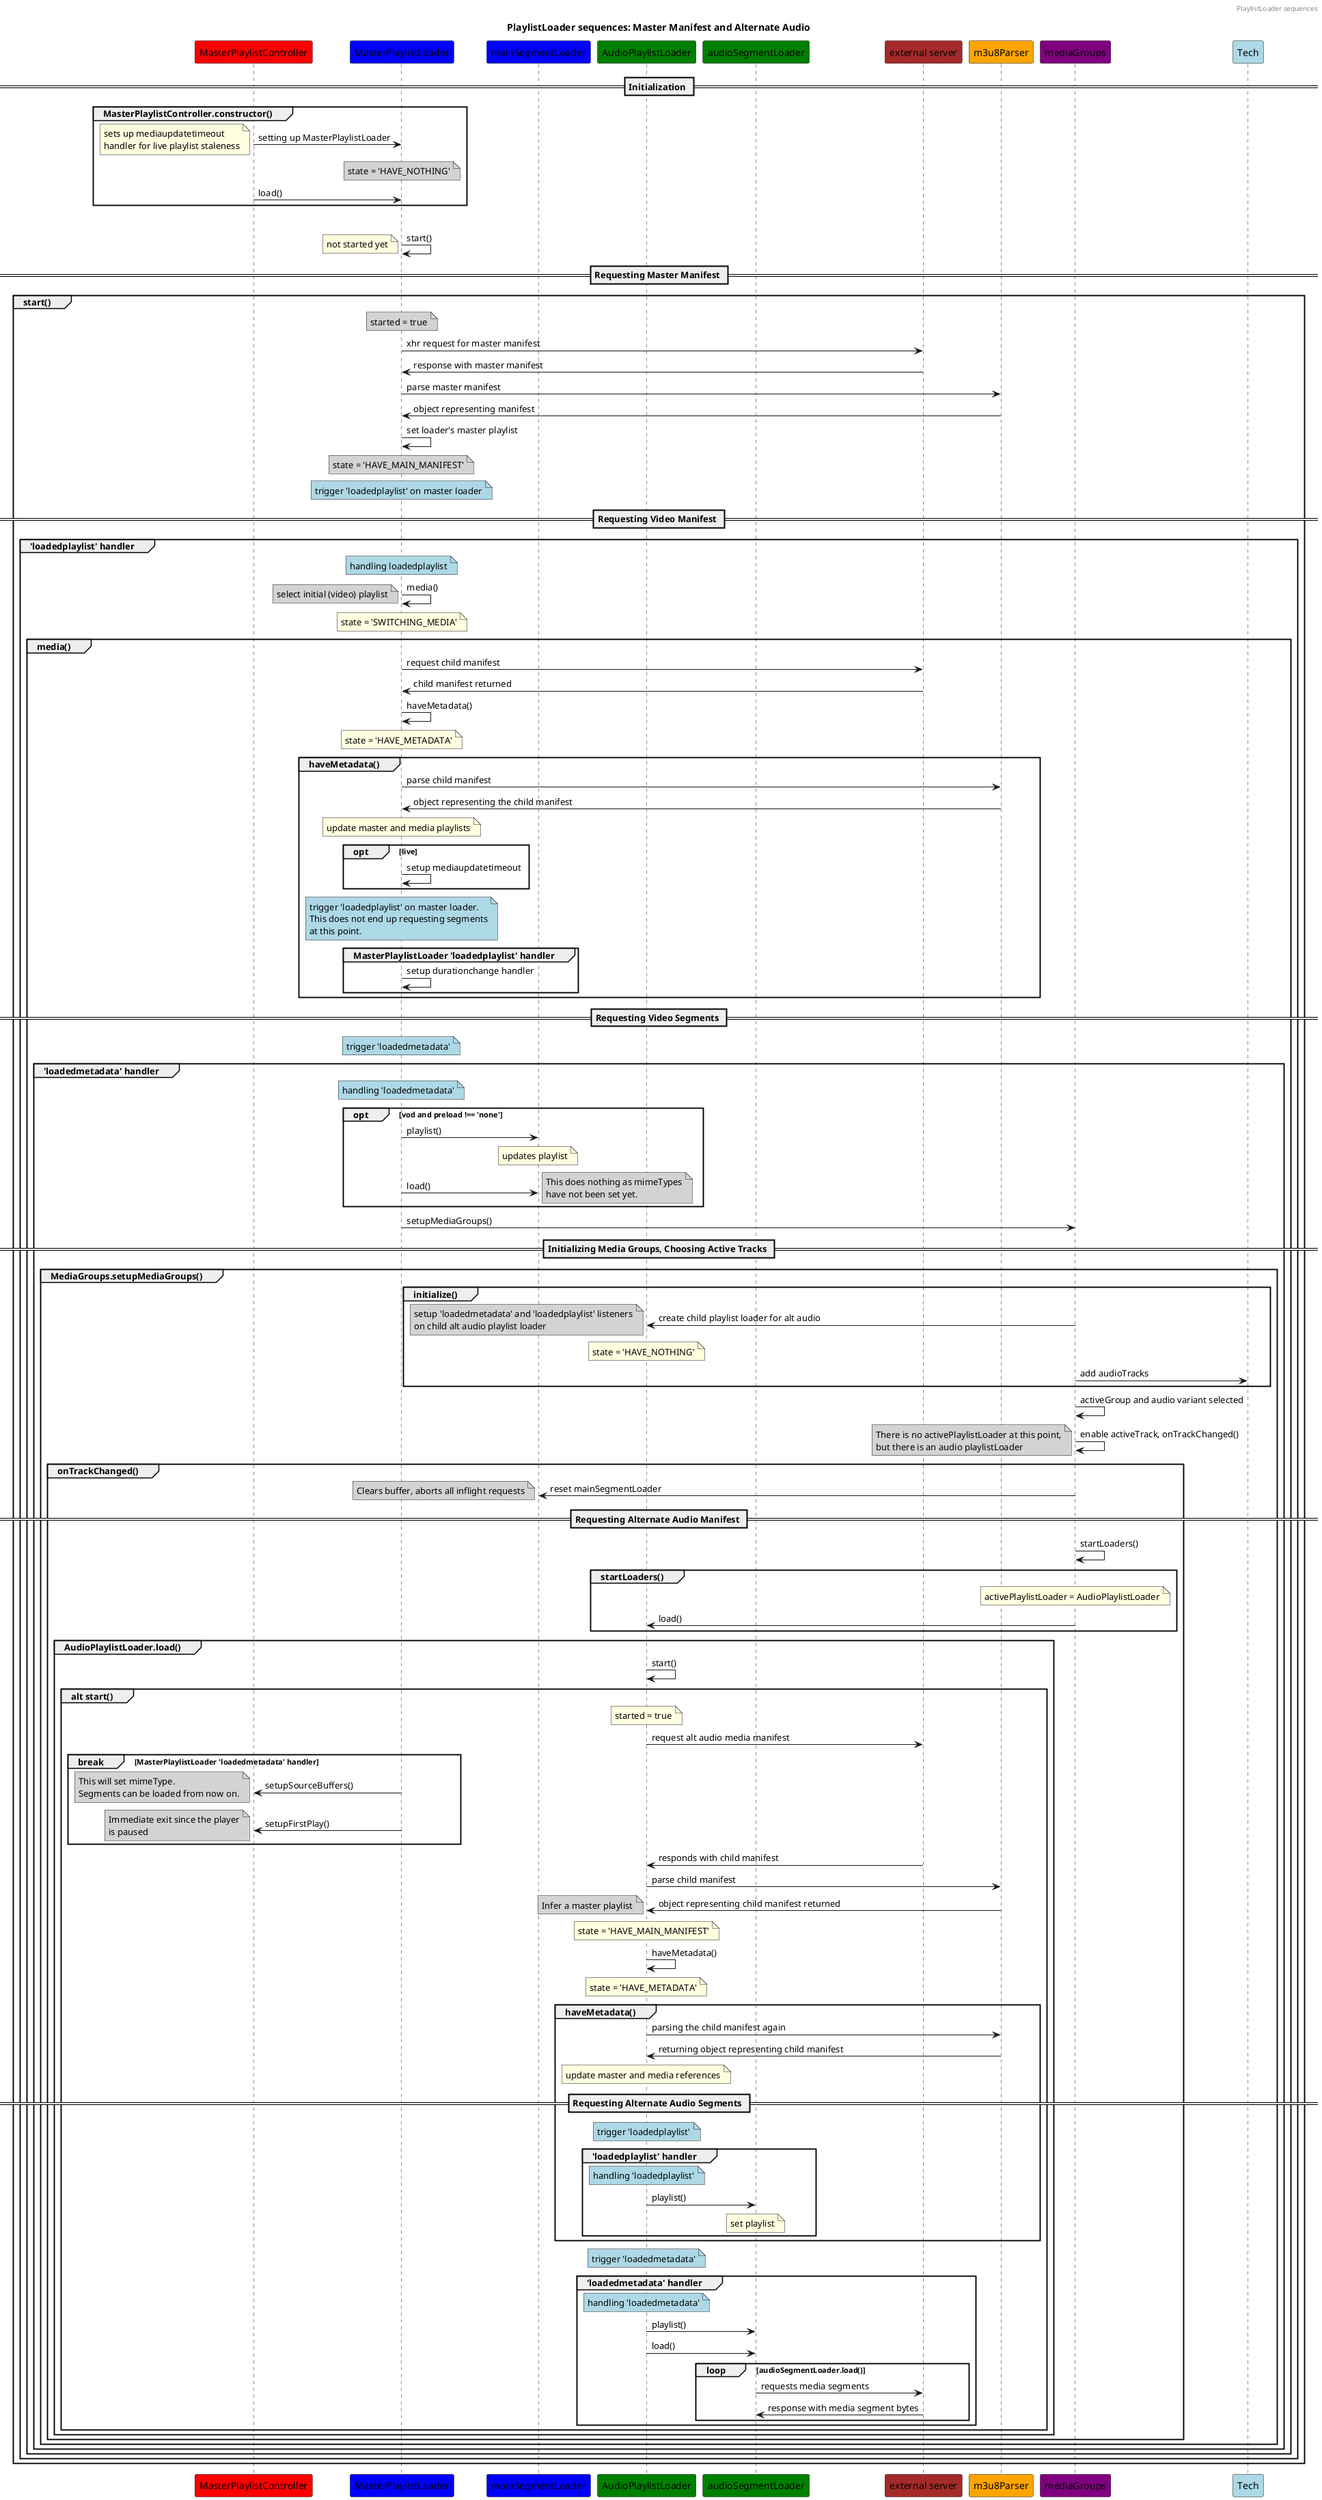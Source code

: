 @startuml

header PlaylistLoader sequences
title PlaylistLoader sequences: Master Manifest and Alternate Audio

Participant "MasterPlaylistController" as MPC #red
Participant "MasterPlaylistLoader" as MPL #blue
Participant "mainSegmentLoader" as SL #blue
Participant "AudioPlaylistLoader" as APL #green
Participant "audioSegmentLoader" as ASL #green
Participant "external server" as ext #brown
Participant "m3u8Parser" as parser #orange
Participant "mediaGroups" as MG #purple
Participant Tech #lightblue

== Initialization ==

group MasterPlaylistController.constructor()

  MPC -> MPL : setting up MasterPlaylistLoader
  note left #lightyellow
    sets up mediaupdatetimeout
    handler for live playlist staleness
  end note
  note over MPL #lightgray: state = 'HAVE_NOTHING'

  MPC -> MPL: load()

end

group MasterPlaylistLoader.load()

  MPL -> MPL : start()
  note left #lightyellow: not started yet

== Requesting Master Manifest ==

    group start()

      note over MPL #lightgray: started = true

      MPL -> ext: xhr request for master manifest
      ext -> MPL : response with master manifest

      MPL -> parser: parse master manifest
      parser -> MPL: object representing manifest
      MPL -> MPL: set loader's master playlist
      note over MPL #lightgray: state = 'HAVE_MAIN_MANIFEST'
      note over MPL #lightblue: trigger 'loadedplaylist' on master loader

== Requesting Video Manifest ==

      group 'loadedplaylist' handler

        note over MPL #lightblue: handling loadedplaylist
        MPL -> MPL : media()
        note left #lightgray: select initial (video) playlist
        note over MPL #lightyellow: state = 'SWITCHING_MEDIA'

        group media()

          MPL -> ext : request child manifest
          ext -> MPL: child manifest returned
          MPL -> MPL: haveMetadata()
          note over MPL #lightyellow: state = 'HAVE_METADATA'

          group haveMetadata()

            MPL -> parser: parse child manifest
            parser -> MPL: object representing the child manifest
            note over MPL #lightyellow
              update master and media playlists
            end note

            opt live
              MPL -> MPL: setup mediaupdatetimeout
            end

            note over MPL #lightblue
              trigger 'loadedplaylist' on master loader.
              This does not end up requesting segments
              at this point.
            end note

            group MasterPlaylistLoader 'loadedplaylist' handler

              MPL -> MPL : setup durationchange handler

            end

          end

== Requesting Video Segments ==

          note over MPL #lightblue: trigger 'loadedmetadata'

          group 'loadedmetadata' handler

            note over MPL #lightblue: handling 'loadedmetadata'

            opt vod and preload !== 'none'

              MPL -> SL: playlist()
              note over SL #lightyellow: updates playlist

              MPL -> SL: load()
              note right #lightgray
                This does nothing as mimeTypes
                have not been set yet.
              end note

            end

            MPL -> MG: setupMediaGroups()

== Initializing Media Groups, Choosing Active Tracks ==

            group MediaGroups.setupMediaGroups()

              group initialize()

                MG -> APL: create child playlist loader for alt audio
                note over APL #lightyellow: state = 'HAVE_NOTHING'

                note left #lightgray
                  setup 'loadedmetadata' and 'loadedplaylist' listeners
                  on child alt audio playlist loader
                end note

                MG -> Tech: add audioTracks

              end

              MG -> MG: activeGroup and audio variant selected
              MG -> MG: enable activeTrack, onTrackChanged()
              note left #lightgray
                There is no activePlaylistLoader at this point,
                but there is an audio playlistLoader
              end note

              group onTrackChanged()

                MG -> SL: reset mainSegmentLoader
                note left #lightgray: Clears buffer, aborts all inflight requests

== Requesting Alternate Audio Manifest ==

                MG -> MG: startLoaders()

                group startLoaders()
                  note over MG #lightyellow
                    activePlaylistLoader = AudioPlaylistLoader
                  end note

                  MG -> APL: load()
                end

                group AudioPlaylistLoader.load()
                  APL -> APL: start()

                  group alt start()

                    note over APL #lightyellow: started = true
                    APL -> ext: request alt audio media manifest

                    break MasterPlaylistLoader 'loadedmetadata' handler

                      MPL -> MPC: setupSourceBuffers()
                      note left #lightgray
                        This will set mimeType.
                        Segments can be loaded from now on.
                      end note

                      MPL -> MPC: setupFirstPlay()
                      note left #lightgray
                        Immediate exit since the player
                        is paused
                      end note

                    end

                    ext -> APL: responds with child manifest
                    APL -> parser: parse child manifest
                    parser -> APL: object representing child manifest returned
                    note over APL #lightyellow: state = 'HAVE_MAIN_MANIFEST'
                    note left #lightgray: Infer a master playlist

                    APL -> APL: haveMetadata()
                    note over APL #lightyellow: state = 'HAVE_METADATA'

                    group haveMetadata()

                      APL -> parser: parsing the child manifest again
                      parser -> APL: returning object representing child manifest
                      note over APL #lightyellow
                        update master and media references
                      end note

== Requesting Alternate Audio Segments ==

                      note over APL #lightblue: trigger 'loadedplaylist'

                      group 'loadedplaylist' handler

                        note over APL #lightblue: handling 'loadedplaylist'
                        APL -> ASL: playlist()
                        note over ASL #lightyellow: set playlist

                      end

                    end

                    note over APL #lightblue: trigger 'loadedmetadata'

                    group 'loadedmetadata' handler

                      note over APL #lightblue: handling 'loadedmetadata'

                      APL -> ASL: playlist()
                      APL -> ASL: load()

                      loop audioSegmentLoader.load()

                        ASL -> ext: requests media segments
                        ext -> ASL: response with media segment bytes
                      end

                    end

                  end

                end

            end

          end

        end

      end

    end

end

@enduml
